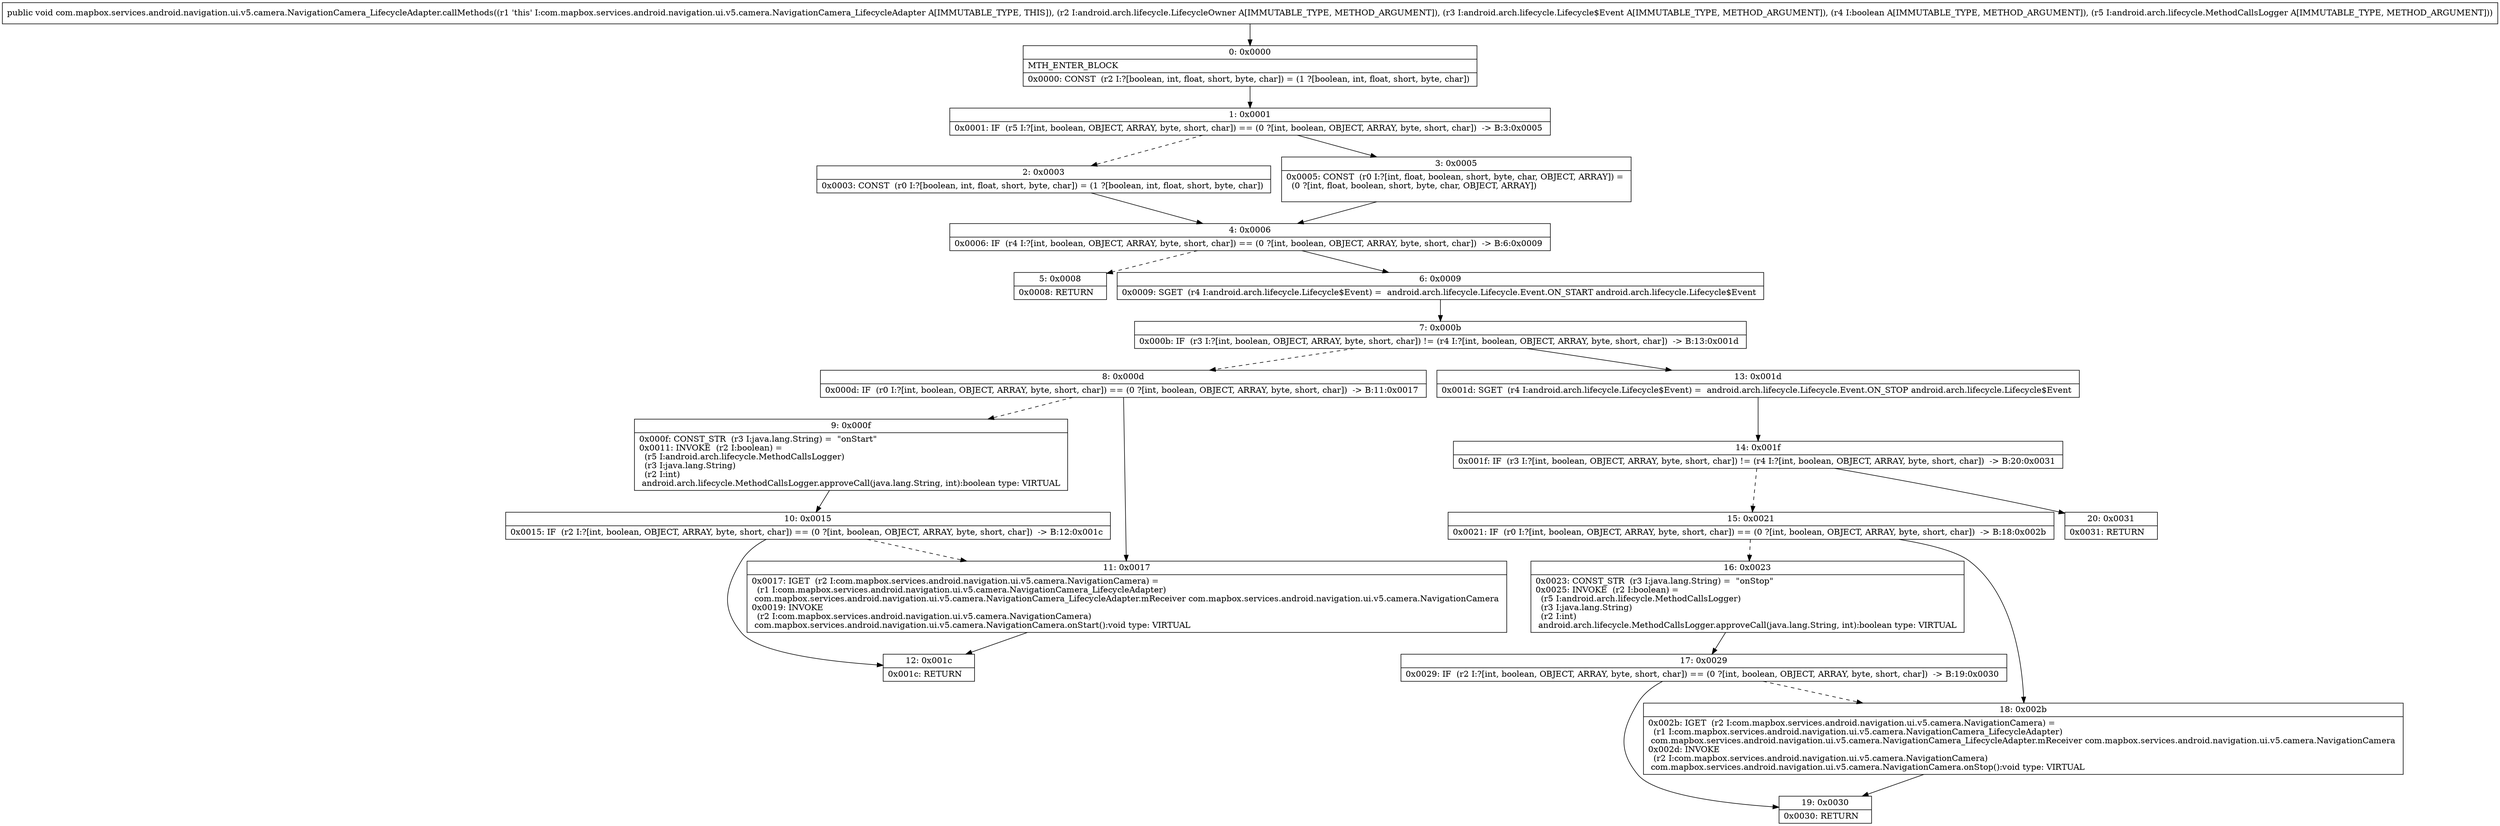digraph "CFG forcom.mapbox.services.android.navigation.ui.v5.camera.NavigationCamera_LifecycleAdapter.callMethods(Landroid\/arch\/lifecycle\/LifecycleOwner;Landroid\/arch\/lifecycle\/Lifecycle$Event;ZLandroid\/arch\/lifecycle\/MethodCallsLogger;)V" {
Node_0 [shape=record,label="{0\:\ 0x0000|MTH_ENTER_BLOCK\l|0x0000: CONST  (r2 I:?[boolean, int, float, short, byte, char]) = (1 ?[boolean, int, float, short, byte, char]) \l}"];
Node_1 [shape=record,label="{1\:\ 0x0001|0x0001: IF  (r5 I:?[int, boolean, OBJECT, ARRAY, byte, short, char]) == (0 ?[int, boolean, OBJECT, ARRAY, byte, short, char])  \-\> B:3:0x0005 \l}"];
Node_2 [shape=record,label="{2\:\ 0x0003|0x0003: CONST  (r0 I:?[boolean, int, float, short, byte, char]) = (1 ?[boolean, int, float, short, byte, char]) \l}"];
Node_3 [shape=record,label="{3\:\ 0x0005|0x0005: CONST  (r0 I:?[int, float, boolean, short, byte, char, OBJECT, ARRAY]) = \l  (0 ?[int, float, boolean, short, byte, char, OBJECT, ARRAY])\l \l}"];
Node_4 [shape=record,label="{4\:\ 0x0006|0x0006: IF  (r4 I:?[int, boolean, OBJECT, ARRAY, byte, short, char]) == (0 ?[int, boolean, OBJECT, ARRAY, byte, short, char])  \-\> B:6:0x0009 \l}"];
Node_5 [shape=record,label="{5\:\ 0x0008|0x0008: RETURN   \l}"];
Node_6 [shape=record,label="{6\:\ 0x0009|0x0009: SGET  (r4 I:android.arch.lifecycle.Lifecycle$Event) =  android.arch.lifecycle.Lifecycle.Event.ON_START android.arch.lifecycle.Lifecycle$Event \l}"];
Node_7 [shape=record,label="{7\:\ 0x000b|0x000b: IF  (r3 I:?[int, boolean, OBJECT, ARRAY, byte, short, char]) != (r4 I:?[int, boolean, OBJECT, ARRAY, byte, short, char])  \-\> B:13:0x001d \l}"];
Node_8 [shape=record,label="{8\:\ 0x000d|0x000d: IF  (r0 I:?[int, boolean, OBJECT, ARRAY, byte, short, char]) == (0 ?[int, boolean, OBJECT, ARRAY, byte, short, char])  \-\> B:11:0x0017 \l}"];
Node_9 [shape=record,label="{9\:\ 0x000f|0x000f: CONST_STR  (r3 I:java.lang.String) =  \"onStart\" \l0x0011: INVOKE  (r2 I:boolean) = \l  (r5 I:android.arch.lifecycle.MethodCallsLogger)\l  (r3 I:java.lang.String)\l  (r2 I:int)\l android.arch.lifecycle.MethodCallsLogger.approveCall(java.lang.String, int):boolean type: VIRTUAL \l}"];
Node_10 [shape=record,label="{10\:\ 0x0015|0x0015: IF  (r2 I:?[int, boolean, OBJECT, ARRAY, byte, short, char]) == (0 ?[int, boolean, OBJECT, ARRAY, byte, short, char])  \-\> B:12:0x001c \l}"];
Node_11 [shape=record,label="{11\:\ 0x0017|0x0017: IGET  (r2 I:com.mapbox.services.android.navigation.ui.v5.camera.NavigationCamera) = \l  (r1 I:com.mapbox.services.android.navigation.ui.v5.camera.NavigationCamera_LifecycleAdapter)\l com.mapbox.services.android.navigation.ui.v5.camera.NavigationCamera_LifecycleAdapter.mReceiver com.mapbox.services.android.navigation.ui.v5.camera.NavigationCamera \l0x0019: INVOKE  \l  (r2 I:com.mapbox.services.android.navigation.ui.v5.camera.NavigationCamera)\l com.mapbox.services.android.navigation.ui.v5.camera.NavigationCamera.onStart():void type: VIRTUAL \l}"];
Node_12 [shape=record,label="{12\:\ 0x001c|0x001c: RETURN   \l}"];
Node_13 [shape=record,label="{13\:\ 0x001d|0x001d: SGET  (r4 I:android.arch.lifecycle.Lifecycle$Event) =  android.arch.lifecycle.Lifecycle.Event.ON_STOP android.arch.lifecycle.Lifecycle$Event \l}"];
Node_14 [shape=record,label="{14\:\ 0x001f|0x001f: IF  (r3 I:?[int, boolean, OBJECT, ARRAY, byte, short, char]) != (r4 I:?[int, boolean, OBJECT, ARRAY, byte, short, char])  \-\> B:20:0x0031 \l}"];
Node_15 [shape=record,label="{15\:\ 0x0021|0x0021: IF  (r0 I:?[int, boolean, OBJECT, ARRAY, byte, short, char]) == (0 ?[int, boolean, OBJECT, ARRAY, byte, short, char])  \-\> B:18:0x002b \l}"];
Node_16 [shape=record,label="{16\:\ 0x0023|0x0023: CONST_STR  (r3 I:java.lang.String) =  \"onStop\" \l0x0025: INVOKE  (r2 I:boolean) = \l  (r5 I:android.arch.lifecycle.MethodCallsLogger)\l  (r3 I:java.lang.String)\l  (r2 I:int)\l android.arch.lifecycle.MethodCallsLogger.approveCall(java.lang.String, int):boolean type: VIRTUAL \l}"];
Node_17 [shape=record,label="{17\:\ 0x0029|0x0029: IF  (r2 I:?[int, boolean, OBJECT, ARRAY, byte, short, char]) == (0 ?[int, boolean, OBJECT, ARRAY, byte, short, char])  \-\> B:19:0x0030 \l}"];
Node_18 [shape=record,label="{18\:\ 0x002b|0x002b: IGET  (r2 I:com.mapbox.services.android.navigation.ui.v5.camera.NavigationCamera) = \l  (r1 I:com.mapbox.services.android.navigation.ui.v5.camera.NavigationCamera_LifecycleAdapter)\l com.mapbox.services.android.navigation.ui.v5.camera.NavigationCamera_LifecycleAdapter.mReceiver com.mapbox.services.android.navigation.ui.v5.camera.NavigationCamera \l0x002d: INVOKE  \l  (r2 I:com.mapbox.services.android.navigation.ui.v5.camera.NavigationCamera)\l com.mapbox.services.android.navigation.ui.v5.camera.NavigationCamera.onStop():void type: VIRTUAL \l}"];
Node_19 [shape=record,label="{19\:\ 0x0030|0x0030: RETURN   \l}"];
Node_20 [shape=record,label="{20\:\ 0x0031|0x0031: RETURN   \l}"];
MethodNode[shape=record,label="{public void com.mapbox.services.android.navigation.ui.v5.camera.NavigationCamera_LifecycleAdapter.callMethods((r1 'this' I:com.mapbox.services.android.navigation.ui.v5.camera.NavigationCamera_LifecycleAdapter A[IMMUTABLE_TYPE, THIS]), (r2 I:android.arch.lifecycle.LifecycleOwner A[IMMUTABLE_TYPE, METHOD_ARGUMENT]), (r3 I:android.arch.lifecycle.Lifecycle$Event A[IMMUTABLE_TYPE, METHOD_ARGUMENT]), (r4 I:boolean A[IMMUTABLE_TYPE, METHOD_ARGUMENT]), (r5 I:android.arch.lifecycle.MethodCallsLogger A[IMMUTABLE_TYPE, METHOD_ARGUMENT])) }"];
MethodNode -> Node_0;
Node_0 -> Node_1;
Node_1 -> Node_2[style=dashed];
Node_1 -> Node_3;
Node_2 -> Node_4;
Node_3 -> Node_4;
Node_4 -> Node_5[style=dashed];
Node_4 -> Node_6;
Node_6 -> Node_7;
Node_7 -> Node_8[style=dashed];
Node_7 -> Node_13;
Node_8 -> Node_9[style=dashed];
Node_8 -> Node_11;
Node_9 -> Node_10;
Node_10 -> Node_11[style=dashed];
Node_10 -> Node_12;
Node_11 -> Node_12;
Node_13 -> Node_14;
Node_14 -> Node_15[style=dashed];
Node_14 -> Node_20;
Node_15 -> Node_16[style=dashed];
Node_15 -> Node_18;
Node_16 -> Node_17;
Node_17 -> Node_18[style=dashed];
Node_17 -> Node_19;
Node_18 -> Node_19;
}

